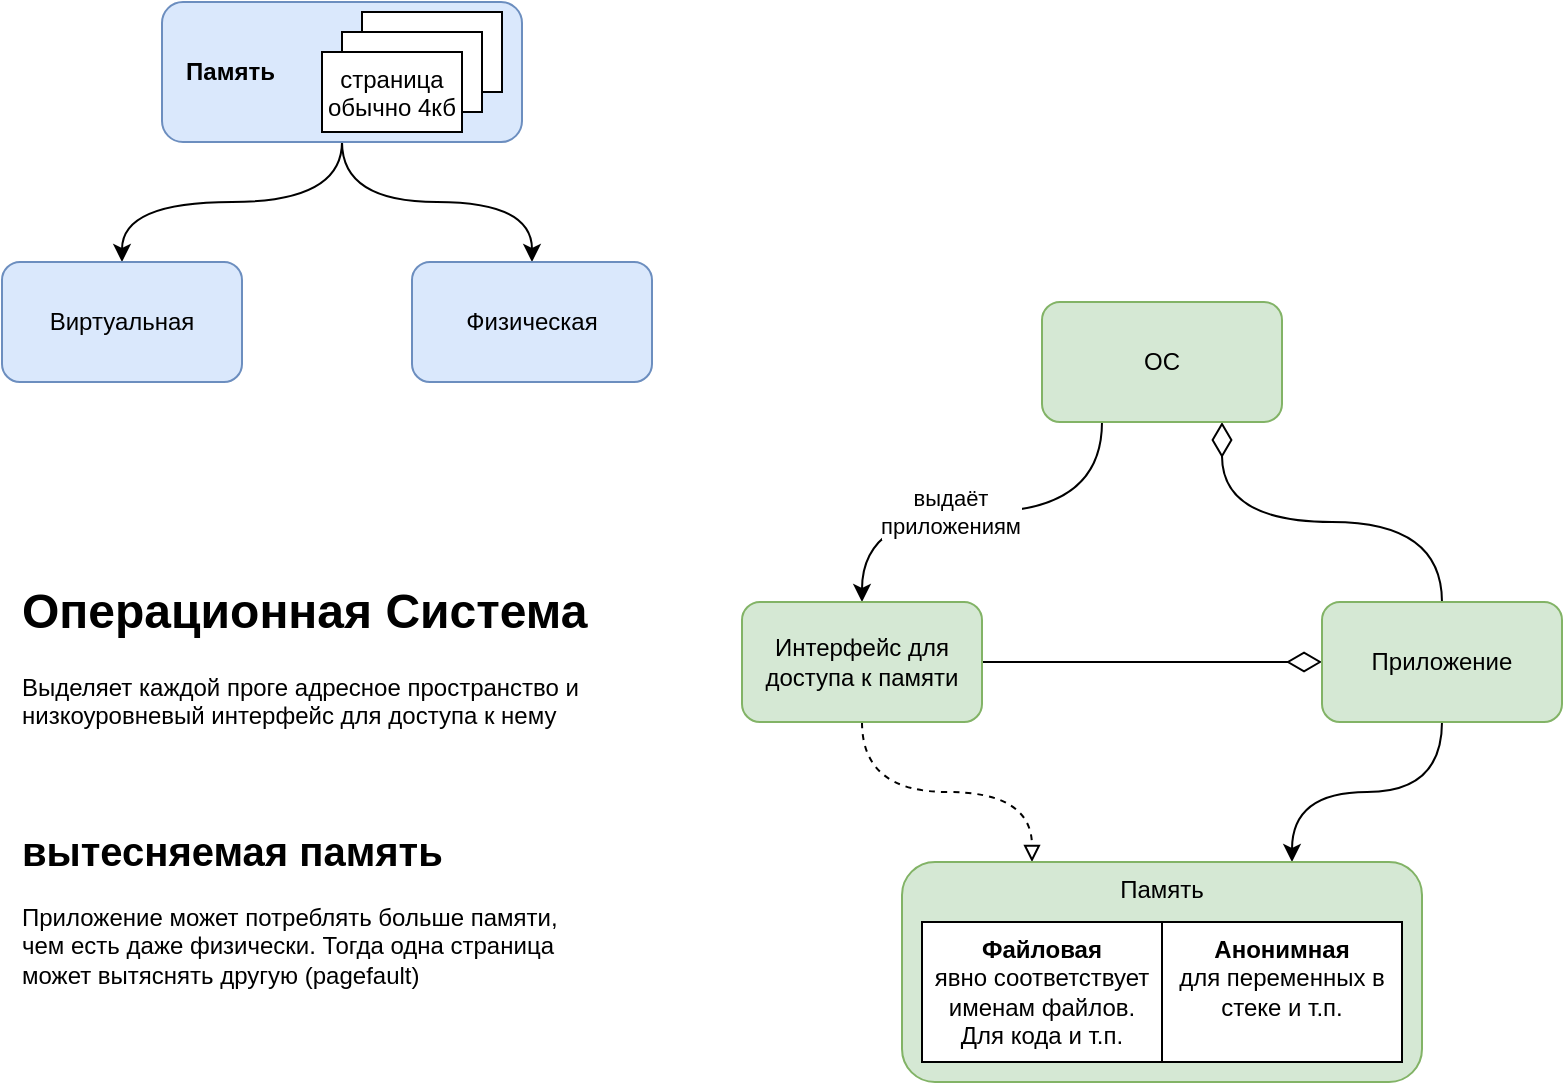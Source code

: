 <mxfile version="14.7.3" type="github">
  <diagram id="ImWpfMLSMGcMEEKTHTEJ" name="Page-1">
    <mxGraphModel dx="1990" dy="1153" grid="1" gridSize="10" guides="1" tooltips="1" connect="1" arrows="1" fold="1" page="1" pageScale="1" pageWidth="850" pageHeight="1100" math="0" shadow="0">
      <root>
        <mxCell id="0" />
        <mxCell id="1" parent="0" />
        <mxCell id="E5qFBSlidN9A068RfuDA-3" value="" style="edgeStyle=orthogonalEdgeStyle;rounded=0;orthogonalLoop=1;jettySize=auto;html=1;curved=1;exitX=0.5;exitY=1;exitDx=0;exitDy=0;" edge="1" parent="1" source="E5qFBSlidN9A068RfuDA-1" target="E5qFBSlidN9A068RfuDA-2">
          <mxGeometry relative="1" as="geometry" />
        </mxCell>
        <mxCell id="E5qFBSlidN9A068RfuDA-5" style="edgeStyle=orthogonalEdgeStyle;curved=1;rounded=0;orthogonalLoop=1;jettySize=auto;html=1;exitX=0.5;exitY=1;exitDx=0;exitDy=0;" edge="1" parent="1" source="E5qFBSlidN9A068RfuDA-1" target="E5qFBSlidN9A068RfuDA-4">
          <mxGeometry relative="1" as="geometry" />
        </mxCell>
        <mxCell id="E5qFBSlidN9A068RfuDA-1" value="&amp;nbsp;&amp;nbsp; &lt;b&gt;Память&lt;/b&gt;" style="rounded=1;whiteSpace=wrap;html=1;fillColor=#dae8fc;strokeColor=#6c8ebf;align=left;" vertex="1" parent="1">
          <mxGeometry x="130" y="30" width="180" height="70" as="geometry" />
        </mxCell>
        <mxCell id="E5qFBSlidN9A068RfuDA-2" value="Физическая" style="whiteSpace=wrap;html=1;rounded=1;fillColor=#dae8fc;strokeColor=#6c8ebf;" vertex="1" parent="1">
          <mxGeometry x="255" y="160" width="120" height="60" as="geometry" />
        </mxCell>
        <mxCell id="E5qFBSlidN9A068RfuDA-4" value="Виртуальная" style="whiteSpace=wrap;html=1;rounded=1;fillColor=#dae8fc;strokeColor=#6c8ebf;" vertex="1" parent="1">
          <mxGeometry x="50" y="160" width="120" height="60" as="geometry" />
        </mxCell>
        <mxCell id="E5qFBSlidN9A068RfuDA-7" value="&lt;h1&gt;Операционная Система&lt;br&gt;&lt;/h1&gt;Выделяет каждой проге адресное пространство и низкоуровневый интерфейс для доступа к нему" style="text;html=1;strokeColor=none;fillColor=none;spacing=5;spacingTop=-20;whiteSpace=wrap;overflow=hidden;rounded=0;" vertex="1" parent="1">
          <mxGeometry x="55" y="315" width="330" height="90" as="geometry" />
        </mxCell>
        <mxCell id="E5qFBSlidN9A068RfuDA-11" style="edgeStyle=orthogonalEdgeStyle;curved=1;rounded=0;orthogonalLoop=1;jettySize=auto;html=1;exitX=0.75;exitY=1;exitDx=0;exitDy=0;startArrow=diamondThin;startFill=0;endArrow=none;endFill=0;startSize=15;" edge="1" parent="1" source="E5qFBSlidN9A068RfuDA-8" target="E5qFBSlidN9A068RfuDA-10">
          <mxGeometry relative="1" as="geometry" />
        </mxCell>
        <mxCell id="E5qFBSlidN9A068RfuDA-14" style="edgeStyle=orthogonalEdgeStyle;curved=1;rounded=0;orthogonalLoop=1;jettySize=auto;html=1;exitX=0.25;exitY=1;exitDx=0;exitDy=0;entryX=0.5;entryY=0;entryDx=0;entryDy=0;" edge="1" parent="1" source="E5qFBSlidN9A068RfuDA-8" target="E5qFBSlidN9A068RfuDA-12">
          <mxGeometry relative="1" as="geometry" />
        </mxCell>
        <mxCell id="E5qFBSlidN9A068RfuDA-16" value="&lt;div&gt;выдаёт &lt;br&gt;&lt;/div&gt;&lt;div&gt;приложениям&lt;/div&gt;" style="edgeLabel;html=1;align=center;verticalAlign=middle;resizable=0;points=[];" vertex="1" connectable="0" parent="E5qFBSlidN9A068RfuDA-14">
          <mxGeometry x="0.157" relative="1" as="geometry">
            <mxPoint as="offset" />
          </mxGeometry>
        </mxCell>
        <mxCell id="E5qFBSlidN9A068RfuDA-8" value="ОС" style="whiteSpace=wrap;html=1;rounded=1;fillColor=#d5e8d4;strokeColor=#82b366;" vertex="1" parent="1">
          <mxGeometry x="570" y="180" width="120" height="60" as="geometry" />
        </mxCell>
        <mxCell id="E5qFBSlidN9A068RfuDA-15" style="edgeStyle=orthogonalEdgeStyle;curved=1;rounded=0;orthogonalLoop=1;jettySize=auto;html=1;exitX=0;exitY=0.5;exitDx=0;exitDy=0;entryX=1;entryY=0.5;entryDx=0;entryDy=0;startArrow=diamondThin;startFill=0;endArrow=none;endFill=0;startSize=15;" edge="1" parent="1" source="E5qFBSlidN9A068RfuDA-10" target="E5qFBSlidN9A068RfuDA-12">
          <mxGeometry relative="1" as="geometry" />
        </mxCell>
        <mxCell id="E5qFBSlidN9A068RfuDA-23" style="edgeStyle=orthogonalEdgeStyle;curved=1;rounded=0;orthogonalLoop=1;jettySize=auto;html=1;exitX=0.5;exitY=1;exitDx=0;exitDy=0;entryX=0.75;entryY=0;entryDx=0;entryDy=0;" edge="1" parent="1" source="E5qFBSlidN9A068RfuDA-10" target="E5qFBSlidN9A068RfuDA-18">
          <mxGeometry relative="1" as="geometry" />
        </mxCell>
        <mxCell id="E5qFBSlidN9A068RfuDA-10" value="Приложение" style="whiteSpace=wrap;html=1;rounded=1;fillColor=#d5e8d4;strokeColor=#82b366;" vertex="1" parent="1">
          <mxGeometry x="710" y="330" width="120" height="60" as="geometry" />
        </mxCell>
        <mxCell id="E5qFBSlidN9A068RfuDA-21" style="edgeStyle=orthogonalEdgeStyle;curved=1;rounded=0;orthogonalLoop=1;jettySize=auto;html=1;exitX=0.5;exitY=1;exitDx=0;exitDy=0;entryX=0.25;entryY=0;entryDx=0;entryDy=0;endArrow=block;endFill=0;dashed=1;" edge="1" parent="1" source="E5qFBSlidN9A068RfuDA-12" target="E5qFBSlidN9A068RfuDA-18">
          <mxGeometry relative="1" as="geometry" />
        </mxCell>
        <mxCell id="E5qFBSlidN9A068RfuDA-12" value="Интерфейс для доступа к памяти" style="whiteSpace=wrap;html=1;rounded=1;fillColor=#d5e8d4;strokeColor=#82b366;" vertex="1" parent="1">
          <mxGeometry x="420" y="330" width="120" height="60" as="geometry" />
        </mxCell>
        <mxCell id="E5qFBSlidN9A068RfuDA-18" value="Память" style="whiteSpace=wrap;html=1;rounded=1;fillColor=#d5e8d4;strokeColor=#82b366;verticalAlign=top;align=center;" vertex="1" parent="1">
          <mxGeometry x="500" y="460" width="260" height="110" as="geometry" />
        </mxCell>
        <mxCell id="E5qFBSlidN9A068RfuDA-19" value="&lt;div&gt;&lt;b&gt;Файловая&lt;/b&gt;&lt;/div&gt;&lt;div&gt;явно соответствует именам файлов. Для кода и т.п.&lt;br&gt;&lt;/div&gt;" style="rounded=0;whiteSpace=wrap;html=1;align=center;verticalAlign=top;" vertex="1" parent="1">
          <mxGeometry x="510" y="490" width="120" height="70" as="geometry" />
        </mxCell>
        <mxCell id="E5qFBSlidN9A068RfuDA-20" value="&lt;div&gt;&lt;b&gt;Анонимная&lt;/b&gt;&lt;/div&gt;&lt;div&gt;для переменных в стеке и т.п.&lt;br&gt;&lt;/div&gt;" style="rounded=0;whiteSpace=wrap;html=1;align=center;verticalAlign=top;" vertex="1" parent="1">
          <mxGeometry x="630" y="490" width="120" height="70" as="geometry" />
        </mxCell>
        <mxCell id="E5qFBSlidN9A068RfuDA-24" value="&lt;h1 style=&quot;font-size: 20px&quot;&gt;вытесняемая память&lt;br&gt;&lt;/h1&gt;&lt;p&gt;Приложение может потреблять больше памяти, чем есть даже физически. Тогда одна страница может вытяснять другую (pagefault)&lt;br&gt;&lt;/p&gt;" style="text;html=1;strokeColor=none;fillColor=none;spacing=5;spacingTop=-20;whiteSpace=wrap;overflow=hidden;rounded=0;align=left;verticalAlign=top;" vertex="1" parent="1">
          <mxGeometry x="55" y="440" width="290" height="100" as="geometry" />
        </mxCell>
        <mxCell id="E5qFBSlidN9A068RfuDA-27" value="" style="rounded=0;whiteSpace=wrap;html=1;align=center;verticalAlign=top;" vertex="1" parent="1">
          <mxGeometry x="230" y="35" width="70" height="40" as="geometry" />
        </mxCell>
        <mxCell id="E5qFBSlidN9A068RfuDA-29" value="" style="rounded=0;whiteSpace=wrap;html=1;align=center;verticalAlign=top;" vertex="1" parent="1">
          <mxGeometry x="220" y="45" width="70" height="40" as="geometry" />
        </mxCell>
        <mxCell id="E5qFBSlidN9A068RfuDA-28" value="страница обычно 4кб" style="rounded=0;whiteSpace=wrap;html=1;align=center;verticalAlign=top;" vertex="1" parent="1">
          <mxGeometry x="210" y="55" width="70" height="40" as="geometry" />
        </mxCell>
      </root>
    </mxGraphModel>
  </diagram>
</mxfile>
